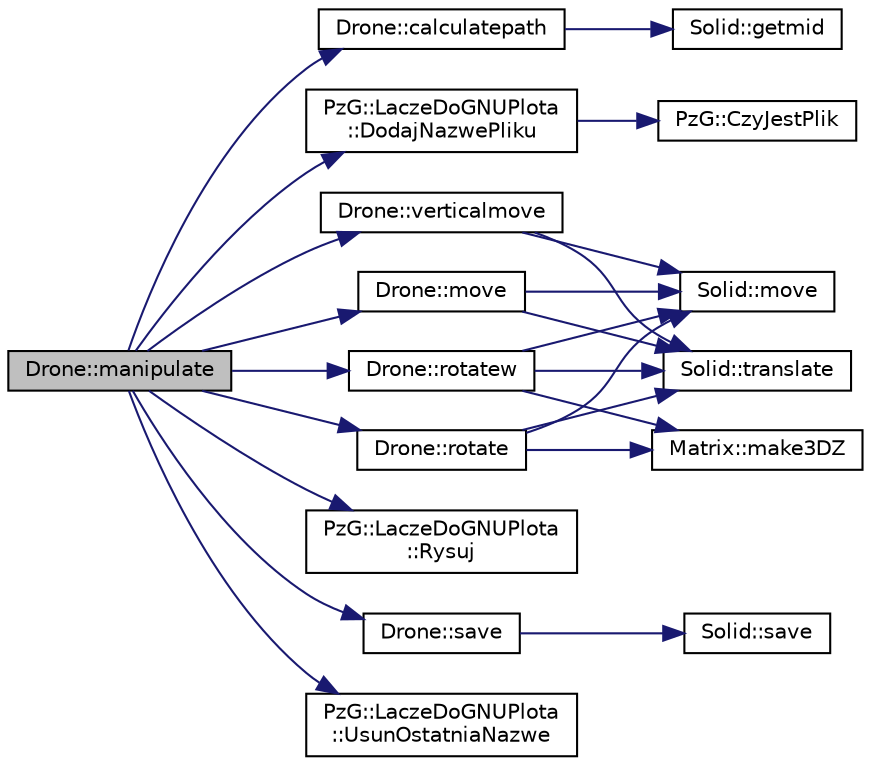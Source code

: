 digraph "Drone::manipulate"
{
 // LATEX_PDF_SIZE
  edge [fontname="Helvetica",fontsize="10",labelfontname="Helvetica",labelfontsize="10"];
  node [fontname="Helvetica",fontsize="10",shape=record];
  rankdir="LR";
  Node1 [label="Drone::manipulate",height=0.2,width=0.4,color="black", fillcolor="grey75", style="filled", fontcolor="black",tooltip=" "];
  Node1 -> Node2 [color="midnightblue",fontsize="10",style="solid",fontname="Helvetica"];
  Node2 [label="Drone::calculatepath",height=0.2,width=0.4,color="black", fillcolor="white", style="filled",URL="$class_drone.html#a35461a34f32de4c41960a0da4b882a0c",tooltip=" "];
  Node2 -> Node3 [color="midnightblue",fontsize="10",style="solid",fontname="Helvetica"];
  Node3 [label="Solid::getmid",height=0.2,width=0.4,color="black", fillcolor="white", style="filled",URL="$class_solid.html#a98739f69c53db53589dd09f5b48a7057",tooltip=" "];
  Node1 -> Node4 [color="midnightblue",fontsize="10",style="solid",fontname="Helvetica"];
  Node4 [label="PzG::LaczeDoGNUPlota\l::DodajNazwePliku",height=0.2,width=0.4,color="black", fillcolor="white", style="filled",URL="$class_pz_g_1_1_lacze_do_g_n_u_plota.html#a34bd48f57c0fd69c12bf4127a1cacd8f",tooltip="Dodaje nazwę pliku."];
  Node4 -> Node5 [color="midnightblue",fontsize="10",style="solid",fontname="Helvetica"];
  Node5 [label="PzG::CzyJestPlik",height=0.2,width=0.4,color="black", fillcolor="white", style="filled",URL="$namespace_pz_g.html#ae1ae4d36f66c77879380ba73da8e20e3",tooltip=" "];
  Node1 -> Node6 [color="midnightblue",fontsize="10",style="solid",fontname="Helvetica"];
  Node6 [label="Drone::move",height=0.2,width=0.4,color="black", fillcolor="white", style="filled",URL="$class_drone.html#a48d21a869d0c8051025b20494ae8db19",tooltip=" "];
  Node6 -> Node7 [color="midnightblue",fontsize="10",style="solid",fontname="Helvetica"];
  Node7 [label="Solid::move",height=0.2,width=0.4,color="black", fillcolor="white", style="filled",URL="$class_solid.html#a3b39581af29120802943a28a5a70bab5",tooltip=" "];
  Node6 -> Node8 [color="midnightblue",fontsize="10",style="solid",fontname="Helvetica"];
  Node8 [label="Solid::translate",height=0.2,width=0.4,color="black", fillcolor="white", style="filled",URL="$class_solid.html#a95e4946e09386494a9af560bd9d8feb2",tooltip=" "];
  Node1 -> Node9 [color="midnightblue",fontsize="10",style="solid",fontname="Helvetica"];
  Node9 [label="Drone::rotate",height=0.2,width=0.4,color="black", fillcolor="white", style="filled",URL="$class_drone.html#a9d43801728eee60ad432900b7c3e6049",tooltip=" "];
  Node9 -> Node10 [color="midnightblue",fontsize="10",style="solid",fontname="Helvetica"];
  Node10 [label="Matrix::make3DZ",height=0.2,width=0.4,color="black", fillcolor="white", style="filled",URL="$class_matrix.html#af5a2c629a4ded5bb85c56c0908188560",tooltip=" "];
  Node9 -> Node7 [color="midnightblue",fontsize="10",style="solid",fontname="Helvetica"];
  Node9 -> Node8 [color="midnightblue",fontsize="10",style="solid",fontname="Helvetica"];
  Node1 -> Node11 [color="midnightblue",fontsize="10",style="solid",fontname="Helvetica"];
  Node11 [label="Drone::rotatew",height=0.2,width=0.4,color="black", fillcolor="white", style="filled",URL="$class_drone.html#a0f1e510f390db50d5084281eaf697c93",tooltip=" "];
  Node11 -> Node10 [color="midnightblue",fontsize="10",style="solid",fontname="Helvetica"];
  Node11 -> Node7 [color="midnightblue",fontsize="10",style="solid",fontname="Helvetica"];
  Node11 -> Node8 [color="midnightblue",fontsize="10",style="solid",fontname="Helvetica"];
  Node1 -> Node12 [color="midnightblue",fontsize="10",style="solid",fontname="Helvetica"];
  Node12 [label="PzG::LaczeDoGNUPlota\l::Rysuj",height=0.2,width=0.4,color="black", fillcolor="white", style="filled",URL="$class_pz_g_1_1_lacze_do_g_n_u_plota.html#a065f5b8402737cc62b0ad4f66d028335",tooltip=" "];
  Node1 -> Node13 [color="midnightblue",fontsize="10",style="solid",fontname="Helvetica"];
  Node13 [label="Drone::save",height=0.2,width=0.4,color="black", fillcolor="white", style="filled",URL="$class_drone.html#a57e15be55850fe3cd661b0008b4f650e",tooltip=" "];
  Node13 -> Node14 [color="midnightblue",fontsize="10",style="solid",fontname="Helvetica"];
  Node14 [label="Solid::save",height=0.2,width=0.4,color="black", fillcolor="white", style="filled",URL="$class_solid.html#ab34e84803e8397bc408fc1b3f9ab3a01",tooltip=" "];
  Node1 -> Node15 [color="midnightblue",fontsize="10",style="solid",fontname="Helvetica"];
  Node15 [label="PzG::LaczeDoGNUPlota\l::UsunOstatniaNazwe",height=0.2,width=0.4,color="black", fillcolor="white", style="filled",URL="$class_pz_g_1_1_lacze_do_g_n_u_plota.html#a75f599f17413ea8602c6dbba09f36407",tooltip="Usuwa ostatnią nazwę pliku."];
  Node1 -> Node16 [color="midnightblue",fontsize="10",style="solid",fontname="Helvetica"];
  Node16 [label="Drone::verticalmove",height=0.2,width=0.4,color="black", fillcolor="white", style="filled",URL="$class_drone.html#afaef746e896166beecb2adc74fa46742",tooltip=" "];
  Node16 -> Node7 [color="midnightblue",fontsize="10",style="solid",fontname="Helvetica"];
  Node16 -> Node8 [color="midnightblue",fontsize="10",style="solid",fontname="Helvetica"];
}
